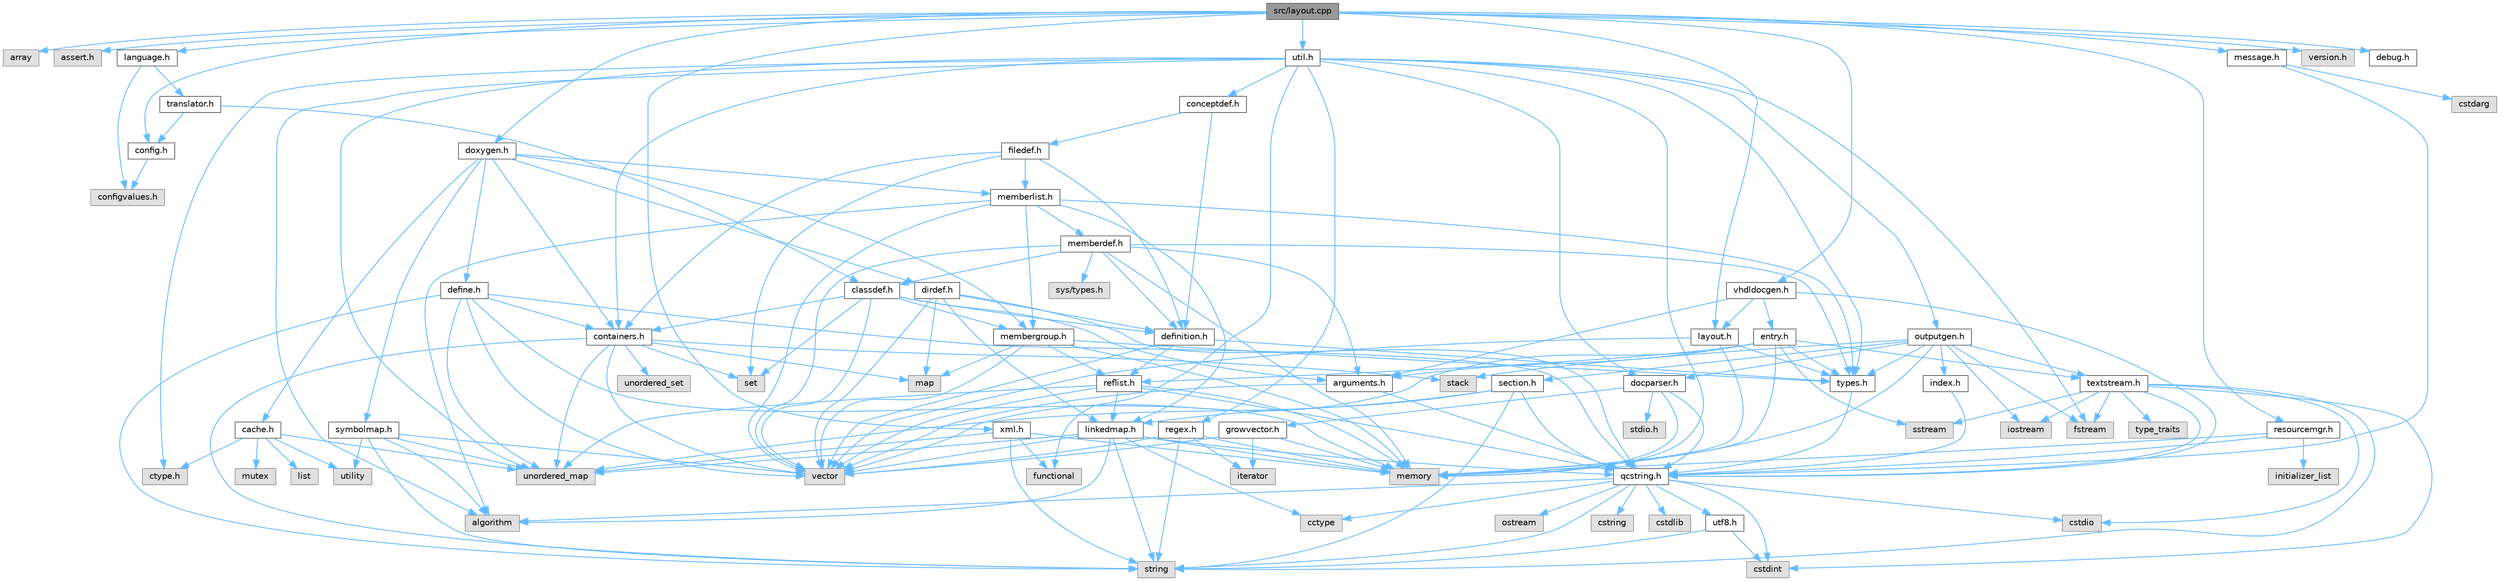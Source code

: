 digraph "src/layout.cpp"
{
 // INTERACTIVE_SVG=YES
 // LATEX_PDF_SIZE
  bgcolor="transparent";
  edge [fontname=Helvetica,fontsize=10,labelfontname=Helvetica,labelfontsize=10];
  node [fontname=Helvetica,fontsize=10,shape=box,height=0.2,width=0.4];
  Node1 [label="src/layout.cpp",height=0.2,width=0.4,color="gray40", fillcolor="grey60", style="filled", fontcolor="black",tooltip=" "];
  Node1 -> Node2 [color="steelblue1",style="solid"];
  Node2 [label="array",height=0.2,width=0.4,color="grey60", fillcolor="#E0E0E0", style="filled",tooltip=" "];
  Node1 -> Node3 [color="steelblue1",style="solid"];
  Node3 [label="assert.h",height=0.2,width=0.4,color="grey60", fillcolor="#E0E0E0", style="filled",tooltip=" "];
  Node1 -> Node4 [color="steelblue1",style="solid"];
  Node4 [label="layout.h",height=0.2,width=0.4,color="grey40", fillcolor="white", style="filled",URL="$db/d51/layout_8h.html",tooltip=" "];
  Node4 -> Node5 [color="steelblue1",style="solid"];
  Node5 [label="memory",height=0.2,width=0.4,color="grey60", fillcolor="#E0E0E0", style="filled",tooltip=" "];
  Node4 -> Node6 [color="steelblue1",style="solid"];
  Node6 [label="vector",height=0.2,width=0.4,color="grey60", fillcolor="#E0E0E0", style="filled",tooltip=" "];
  Node4 -> Node7 [color="steelblue1",style="solid"];
  Node7 [label="types.h",height=0.2,width=0.4,color="grey40", fillcolor="white", style="filled",URL="$d9/d49/types_8h.html",tooltip="This file contains a number of basic enums and types."];
  Node7 -> Node8 [color="steelblue1",style="solid"];
  Node8 [label="qcstring.h",height=0.2,width=0.4,color="grey40", fillcolor="white", style="filled",URL="$d7/d5c/qcstring_8h.html",tooltip=" "];
  Node8 -> Node9 [color="steelblue1",style="solid"];
  Node9 [label="string",height=0.2,width=0.4,color="grey60", fillcolor="#E0E0E0", style="filled",tooltip=" "];
  Node8 -> Node10 [color="steelblue1",style="solid"];
  Node10 [label="algorithm",height=0.2,width=0.4,color="grey60", fillcolor="#E0E0E0", style="filled",tooltip=" "];
  Node8 -> Node11 [color="steelblue1",style="solid"];
  Node11 [label="cctype",height=0.2,width=0.4,color="grey60", fillcolor="#E0E0E0", style="filled",tooltip=" "];
  Node8 -> Node12 [color="steelblue1",style="solid"];
  Node12 [label="cstring",height=0.2,width=0.4,color="grey60", fillcolor="#E0E0E0", style="filled",tooltip=" "];
  Node8 -> Node13 [color="steelblue1",style="solid"];
  Node13 [label="cstdio",height=0.2,width=0.4,color="grey60", fillcolor="#E0E0E0", style="filled",tooltip=" "];
  Node8 -> Node14 [color="steelblue1",style="solid"];
  Node14 [label="cstdlib",height=0.2,width=0.4,color="grey60", fillcolor="#E0E0E0", style="filled",tooltip=" "];
  Node8 -> Node15 [color="steelblue1",style="solid"];
  Node15 [label="cstdint",height=0.2,width=0.4,color="grey60", fillcolor="#E0E0E0", style="filled",tooltip=" "];
  Node8 -> Node16 [color="steelblue1",style="solid"];
  Node16 [label="ostream",height=0.2,width=0.4,color="grey60", fillcolor="#E0E0E0", style="filled",tooltip=" "];
  Node8 -> Node17 [color="steelblue1",style="solid"];
  Node17 [label="utf8.h",height=0.2,width=0.4,color="grey40", fillcolor="white", style="filled",URL="$db/d7c/utf8_8h.html",tooltip="Various UTF8 related helper functions."];
  Node17 -> Node15 [color="steelblue1",style="solid"];
  Node17 -> Node9 [color="steelblue1",style="solid"];
  Node1 -> Node18 [color="steelblue1",style="solid"];
  Node18 [label="message.h",height=0.2,width=0.4,color="grey40", fillcolor="white", style="filled",URL="$d2/d0d/message_8h.html",tooltip=" "];
  Node18 -> Node19 [color="steelblue1",style="solid"];
  Node19 [label="cstdarg",height=0.2,width=0.4,color="grey60", fillcolor="#E0E0E0", style="filled",tooltip=" "];
  Node18 -> Node8 [color="steelblue1",style="solid"];
  Node1 -> Node20 [color="steelblue1",style="solid"];
  Node20 [label="language.h",height=0.2,width=0.4,color="grey40", fillcolor="white", style="filled",URL="$d8/dce/language_8h.html",tooltip=" "];
  Node20 -> Node21 [color="steelblue1",style="solid"];
  Node21 [label="translator.h",height=0.2,width=0.4,color="grey40", fillcolor="white", style="filled",URL="$d9/df1/translator_8h.html",tooltip=" "];
  Node21 -> Node22 [color="steelblue1",style="solid"];
  Node22 [label="classdef.h",height=0.2,width=0.4,color="grey40", fillcolor="white", style="filled",URL="$d1/da6/classdef_8h.html",tooltip=" "];
  Node22 -> Node6 [color="steelblue1",style="solid"];
  Node22 -> Node23 [color="steelblue1",style="solid"];
  Node23 [label="set",height=0.2,width=0.4,color="grey60", fillcolor="#E0E0E0", style="filled",tooltip=" "];
  Node22 -> Node24 [color="steelblue1",style="solid"];
  Node24 [label="containers.h",height=0.2,width=0.4,color="grey40", fillcolor="white", style="filled",URL="$d5/d75/containers_8h.html",tooltip=" "];
  Node24 -> Node6 [color="steelblue1",style="solid"];
  Node24 -> Node9 [color="steelblue1",style="solid"];
  Node24 -> Node23 [color="steelblue1",style="solid"];
  Node24 -> Node25 [color="steelblue1",style="solid"];
  Node25 [label="map",height=0.2,width=0.4,color="grey60", fillcolor="#E0E0E0", style="filled",tooltip=" "];
  Node24 -> Node26 [color="steelblue1",style="solid"];
  Node26 [label="unordered_set",height=0.2,width=0.4,color="grey60", fillcolor="#E0E0E0", style="filled",tooltip=" "];
  Node24 -> Node27 [color="steelblue1",style="solid"];
  Node27 [label="unordered_map",height=0.2,width=0.4,color="grey60", fillcolor="#E0E0E0", style="filled",tooltip=" "];
  Node24 -> Node28 [color="steelblue1",style="solid"];
  Node28 [label="stack",height=0.2,width=0.4,color="grey60", fillcolor="#E0E0E0", style="filled",tooltip=" "];
  Node22 -> Node29 [color="steelblue1",style="solid"];
  Node29 [label="definition.h",height=0.2,width=0.4,color="grey40", fillcolor="white", style="filled",URL="$df/da1/definition_8h.html",tooltip=" "];
  Node29 -> Node6 [color="steelblue1",style="solid"];
  Node29 -> Node7 [color="steelblue1",style="solid"];
  Node29 -> Node30 [color="steelblue1",style="solid"];
  Node30 [label="reflist.h",height=0.2,width=0.4,color="grey40", fillcolor="white", style="filled",URL="$d1/d02/reflist_8h.html",tooltip=" "];
  Node30 -> Node6 [color="steelblue1",style="solid"];
  Node30 -> Node27 [color="steelblue1",style="solid"];
  Node30 -> Node5 [color="steelblue1",style="solid"];
  Node30 -> Node8 [color="steelblue1",style="solid"];
  Node30 -> Node31 [color="steelblue1",style="solid"];
  Node31 [label="linkedmap.h",height=0.2,width=0.4,color="grey40", fillcolor="white", style="filled",URL="$da/de1/linkedmap_8h.html",tooltip=" "];
  Node31 -> Node27 [color="steelblue1",style="solid"];
  Node31 -> Node6 [color="steelblue1",style="solid"];
  Node31 -> Node5 [color="steelblue1",style="solid"];
  Node31 -> Node9 [color="steelblue1",style="solid"];
  Node31 -> Node10 [color="steelblue1",style="solid"];
  Node31 -> Node11 [color="steelblue1",style="solid"];
  Node31 -> Node8 [color="steelblue1",style="solid"];
  Node22 -> Node32 [color="steelblue1",style="solid"];
  Node32 [label="arguments.h",height=0.2,width=0.4,color="grey40", fillcolor="white", style="filled",URL="$df/d9b/arguments_8h.html",tooltip=" "];
  Node32 -> Node6 [color="steelblue1",style="solid"];
  Node32 -> Node8 [color="steelblue1",style="solid"];
  Node22 -> Node33 [color="steelblue1",style="solid"];
  Node33 [label="membergroup.h",height=0.2,width=0.4,color="grey40", fillcolor="white", style="filled",URL="$d9/d11/membergroup_8h.html",tooltip=" "];
  Node33 -> Node6 [color="steelblue1",style="solid"];
  Node33 -> Node25 [color="steelblue1",style="solid"];
  Node33 -> Node5 [color="steelblue1",style="solid"];
  Node33 -> Node7 [color="steelblue1",style="solid"];
  Node33 -> Node30 [color="steelblue1",style="solid"];
  Node21 -> Node34 [color="steelblue1",style="solid"];
  Node34 [label="config.h",height=0.2,width=0.4,color="grey40", fillcolor="white", style="filled",URL="$db/d16/config_8h.html",tooltip=" "];
  Node34 -> Node35 [color="steelblue1",style="solid"];
  Node35 [label="configvalues.h",height=0.2,width=0.4,color="grey60", fillcolor="#E0E0E0", style="filled",tooltip=" "];
  Node20 -> Node35 [color="steelblue1",style="solid"];
  Node1 -> Node36 [color="steelblue1",style="solid"];
  Node36 [label="vhdldocgen.h",height=0.2,width=0.4,color="grey40", fillcolor="white", style="filled",URL="$dd/dec/vhdldocgen_8h.html",tooltip=" "];
  Node36 -> Node8 [color="steelblue1",style="solid"];
  Node36 -> Node4 [color="steelblue1",style="solid"];
  Node36 -> Node32 [color="steelblue1",style="solid"];
  Node36 -> Node37 [color="steelblue1",style="solid"];
  Node37 [label="entry.h",height=0.2,width=0.4,color="grey40", fillcolor="white", style="filled",URL="$d1/dc6/entry_8h.html",tooltip=" "];
  Node37 -> Node6 [color="steelblue1",style="solid"];
  Node37 -> Node5 [color="steelblue1",style="solid"];
  Node37 -> Node38 [color="steelblue1",style="solid"];
  Node38 [label="sstream",height=0.2,width=0.4,color="grey60", fillcolor="#E0E0E0", style="filled",tooltip=" "];
  Node37 -> Node7 [color="steelblue1",style="solid"];
  Node37 -> Node32 [color="steelblue1",style="solid"];
  Node37 -> Node30 [color="steelblue1",style="solid"];
  Node37 -> Node39 [color="steelblue1",style="solid"];
  Node39 [label="textstream.h",height=0.2,width=0.4,color="grey40", fillcolor="white", style="filled",URL="$d4/d7d/textstream_8h.html",tooltip=" "];
  Node39 -> Node9 [color="steelblue1",style="solid"];
  Node39 -> Node40 [color="steelblue1",style="solid"];
  Node40 [label="iostream",height=0.2,width=0.4,color="grey60", fillcolor="#E0E0E0", style="filled",tooltip=" "];
  Node39 -> Node38 [color="steelblue1",style="solid"];
  Node39 -> Node15 [color="steelblue1",style="solid"];
  Node39 -> Node13 [color="steelblue1",style="solid"];
  Node39 -> Node41 [color="steelblue1",style="solid"];
  Node41 [label="fstream",height=0.2,width=0.4,color="grey60", fillcolor="#E0E0E0", style="filled",tooltip=" "];
  Node39 -> Node42 [color="steelblue1",style="solid"];
  Node42 [label="type_traits",height=0.2,width=0.4,color="grey60", fillcolor="#E0E0E0", style="filled",tooltip=" "];
  Node39 -> Node8 [color="steelblue1",style="solid"];
  Node1 -> Node43 [color="steelblue1",style="solid"];
  Node43 [label="util.h",height=0.2,width=0.4,color="grey40", fillcolor="white", style="filled",URL="$d8/d3c/util_8h.html",tooltip="A bunch of utility functions."];
  Node43 -> Node5 [color="steelblue1",style="solid"];
  Node43 -> Node27 [color="steelblue1",style="solid"];
  Node43 -> Node10 [color="steelblue1",style="solid"];
  Node43 -> Node44 [color="steelblue1",style="solid"];
  Node44 [label="functional",height=0.2,width=0.4,color="grey60", fillcolor="#E0E0E0", style="filled",tooltip=" "];
  Node43 -> Node41 [color="steelblue1",style="solid"];
  Node43 -> Node45 [color="steelblue1",style="solid"];
  Node45 [label="ctype.h",height=0.2,width=0.4,color="grey60", fillcolor="#E0E0E0", style="filled",tooltip=" "];
  Node43 -> Node7 [color="steelblue1",style="solid"];
  Node43 -> Node46 [color="steelblue1",style="solid"];
  Node46 [label="docparser.h",height=0.2,width=0.4,color="grey40", fillcolor="white", style="filled",URL="$de/d9c/docparser_8h.html",tooltip=" "];
  Node46 -> Node47 [color="steelblue1",style="solid"];
  Node47 [label="stdio.h",height=0.2,width=0.4,color="grey60", fillcolor="#E0E0E0", style="filled",tooltip=" "];
  Node46 -> Node5 [color="steelblue1",style="solid"];
  Node46 -> Node8 [color="steelblue1",style="solid"];
  Node46 -> Node48 [color="steelblue1",style="solid"];
  Node48 [label="growvector.h",height=0.2,width=0.4,color="grey40", fillcolor="white", style="filled",URL="$d7/d50/growvector_8h.html",tooltip=" "];
  Node48 -> Node6 [color="steelblue1",style="solid"];
  Node48 -> Node5 [color="steelblue1",style="solid"];
  Node48 -> Node49 [color="steelblue1",style="solid"];
  Node49 [label="iterator",height=0.2,width=0.4,color="grey60", fillcolor="#E0E0E0", style="filled",tooltip=" "];
  Node43 -> Node24 [color="steelblue1",style="solid"];
  Node43 -> Node50 [color="steelblue1",style="solid"];
  Node50 [label="outputgen.h",height=0.2,width=0.4,color="grey40", fillcolor="white", style="filled",URL="$df/d06/outputgen_8h.html",tooltip=" "];
  Node50 -> Node5 [color="steelblue1",style="solid"];
  Node50 -> Node28 [color="steelblue1",style="solid"];
  Node50 -> Node40 [color="steelblue1",style="solid"];
  Node50 -> Node41 [color="steelblue1",style="solid"];
  Node50 -> Node7 [color="steelblue1",style="solid"];
  Node50 -> Node51 [color="steelblue1",style="solid"];
  Node51 [label="index.h",height=0.2,width=0.4,color="grey40", fillcolor="white", style="filled",URL="$d1/db5/index_8h.html",tooltip=" "];
  Node51 -> Node8 [color="steelblue1",style="solid"];
  Node50 -> Node52 [color="steelblue1",style="solid"];
  Node52 [label="section.h",height=0.2,width=0.4,color="grey40", fillcolor="white", style="filled",URL="$d1/d2a/section_8h.html",tooltip=" "];
  Node52 -> Node9 [color="steelblue1",style="solid"];
  Node52 -> Node27 [color="steelblue1",style="solid"];
  Node52 -> Node8 [color="steelblue1",style="solid"];
  Node52 -> Node31 [color="steelblue1",style="solid"];
  Node50 -> Node39 [color="steelblue1",style="solid"];
  Node50 -> Node46 [color="steelblue1",style="solid"];
  Node43 -> Node53 [color="steelblue1",style="solid"];
  Node53 [label="regex.h",height=0.2,width=0.4,color="grey40", fillcolor="white", style="filled",URL="$d1/d21/regex_8h.html",tooltip=" "];
  Node53 -> Node5 [color="steelblue1",style="solid"];
  Node53 -> Node9 [color="steelblue1",style="solid"];
  Node53 -> Node6 [color="steelblue1",style="solid"];
  Node53 -> Node49 [color="steelblue1",style="solid"];
  Node43 -> Node54 [color="steelblue1",style="solid"];
  Node54 [label="conceptdef.h",height=0.2,width=0.4,color="grey40", fillcolor="white", style="filled",URL="$da/df1/conceptdef_8h.html",tooltip=" "];
  Node54 -> Node29 [color="steelblue1",style="solid"];
  Node54 -> Node55 [color="steelblue1",style="solid"];
  Node55 [label="filedef.h",height=0.2,width=0.4,color="grey40", fillcolor="white", style="filled",URL="$d4/d3a/filedef_8h.html",tooltip=" "];
  Node55 -> Node23 [color="steelblue1",style="solid"];
  Node55 -> Node29 [color="steelblue1",style="solid"];
  Node55 -> Node56 [color="steelblue1",style="solid"];
  Node56 [label="memberlist.h",height=0.2,width=0.4,color="grey40", fillcolor="white", style="filled",URL="$dd/d78/memberlist_8h.html",tooltip=" "];
  Node56 -> Node6 [color="steelblue1",style="solid"];
  Node56 -> Node10 [color="steelblue1",style="solid"];
  Node56 -> Node57 [color="steelblue1",style="solid"];
  Node57 [label="memberdef.h",height=0.2,width=0.4,color="grey40", fillcolor="white", style="filled",URL="$d4/d46/memberdef_8h.html",tooltip=" "];
  Node57 -> Node6 [color="steelblue1",style="solid"];
  Node57 -> Node5 [color="steelblue1",style="solid"];
  Node57 -> Node58 [color="steelblue1",style="solid"];
  Node58 [label="sys/types.h",height=0.2,width=0.4,color="grey60", fillcolor="#E0E0E0", style="filled",tooltip=" "];
  Node57 -> Node7 [color="steelblue1",style="solid"];
  Node57 -> Node29 [color="steelblue1",style="solid"];
  Node57 -> Node32 [color="steelblue1",style="solid"];
  Node57 -> Node22 [color="steelblue1",style="solid"];
  Node56 -> Node31 [color="steelblue1",style="solid"];
  Node56 -> Node7 [color="steelblue1",style="solid"];
  Node56 -> Node33 [color="steelblue1",style="solid"];
  Node55 -> Node24 [color="steelblue1",style="solid"];
  Node1 -> Node59 [color="steelblue1",style="solid"];
  Node59 [label="doxygen.h",height=0.2,width=0.4,color="grey40", fillcolor="white", style="filled",URL="$d1/da1/doxygen_8h.html",tooltip=" "];
  Node59 -> Node24 [color="steelblue1",style="solid"];
  Node59 -> Node33 [color="steelblue1",style="solid"];
  Node59 -> Node60 [color="steelblue1",style="solid"];
  Node60 [label="dirdef.h",height=0.2,width=0.4,color="grey40", fillcolor="white", style="filled",URL="$d6/d15/dirdef_8h.html",tooltip=" "];
  Node60 -> Node6 [color="steelblue1",style="solid"];
  Node60 -> Node25 [color="steelblue1",style="solid"];
  Node60 -> Node8 [color="steelblue1",style="solid"];
  Node60 -> Node31 [color="steelblue1",style="solid"];
  Node60 -> Node29 [color="steelblue1",style="solid"];
  Node59 -> Node56 [color="steelblue1",style="solid"];
  Node59 -> Node61 [color="steelblue1",style="solid"];
  Node61 [label="define.h",height=0.2,width=0.4,color="grey40", fillcolor="white", style="filled",URL="$df/d67/define_8h.html",tooltip=" "];
  Node61 -> Node6 [color="steelblue1",style="solid"];
  Node61 -> Node5 [color="steelblue1",style="solid"];
  Node61 -> Node9 [color="steelblue1",style="solid"];
  Node61 -> Node27 [color="steelblue1",style="solid"];
  Node61 -> Node8 [color="steelblue1",style="solid"];
  Node61 -> Node24 [color="steelblue1",style="solid"];
  Node59 -> Node62 [color="steelblue1",style="solid"];
  Node62 [label="cache.h",height=0.2,width=0.4,color="grey40", fillcolor="white", style="filled",URL="$d3/d26/cache_8h.html",tooltip=" "];
  Node62 -> Node63 [color="steelblue1",style="solid"];
  Node63 [label="list",height=0.2,width=0.4,color="grey60", fillcolor="#E0E0E0", style="filled",tooltip=" "];
  Node62 -> Node27 [color="steelblue1",style="solid"];
  Node62 -> Node64 [color="steelblue1",style="solid"];
  Node64 [label="mutex",height=0.2,width=0.4,color="grey60", fillcolor="#E0E0E0", style="filled",tooltip=" "];
  Node62 -> Node65 [color="steelblue1",style="solid"];
  Node65 [label="utility",height=0.2,width=0.4,color="grey60", fillcolor="#E0E0E0", style="filled",tooltip=" "];
  Node62 -> Node45 [color="steelblue1",style="solid"];
  Node59 -> Node66 [color="steelblue1",style="solid"];
  Node66 [label="symbolmap.h",height=0.2,width=0.4,color="grey40", fillcolor="white", style="filled",URL="$d7/ddd/symbolmap_8h.html",tooltip=" "];
  Node66 -> Node10 [color="steelblue1",style="solid"];
  Node66 -> Node27 [color="steelblue1",style="solid"];
  Node66 -> Node6 [color="steelblue1",style="solid"];
  Node66 -> Node9 [color="steelblue1",style="solid"];
  Node66 -> Node65 [color="steelblue1",style="solid"];
  Node1 -> Node67 [color="steelblue1",style="solid"];
  Node67 [label="version.h",height=0.2,width=0.4,color="grey60", fillcolor="#E0E0E0", style="filled",tooltip=" "];
  Node1 -> Node34 [color="steelblue1",style="solid"];
  Node1 -> Node68 [color="steelblue1",style="solid"];
  Node68 [label="xml.h",height=0.2,width=0.4,color="grey40", fillcolor="white", style="filled",URL="$d0/d62/xml_8h.html",tooltip=" "];
  Node68 -> Node5 [color="steelblue1",style="solid"];
  Node68 -> Node44 [color="steelblue1",style="solid"];
  Node68 -> Node9 [color="steelblue1",style="solid"];
  Node68 -> Node27 [color="steelblue1",style="solid"];
  Node1 -> Node69 [color="steelblue1",style="solid"];
  Node69 [label="resourcemgr.h",height=0.2,width=0.4,color="grey40", fillcolor="white", style="filled",URL="$d6/d07/resourcemgr_8h.html",tooltip=" "];
  Node69 -> Node5 [color="steelblue1",style="solid"];
  Node69 -> Node70 [color="steelblue1",style="solid"];
  Node70 [label="initializer_list",height=0.2,width=0.4,color="grey60", fillcolor="#E0E0E0", style="filled",tooltip=" "];
  Node69 -> Node8 [color="steelblue1",style="solid"];
  Node1 -> Node71 [color="steelblue1",style="solid"];
  Node71 [label="debug.h",height=0.2,width=0.4,color="grey40", fillcolor="white", style="filled",URL="$db/d16/debug_8h.html",tooltip=" "];
}
